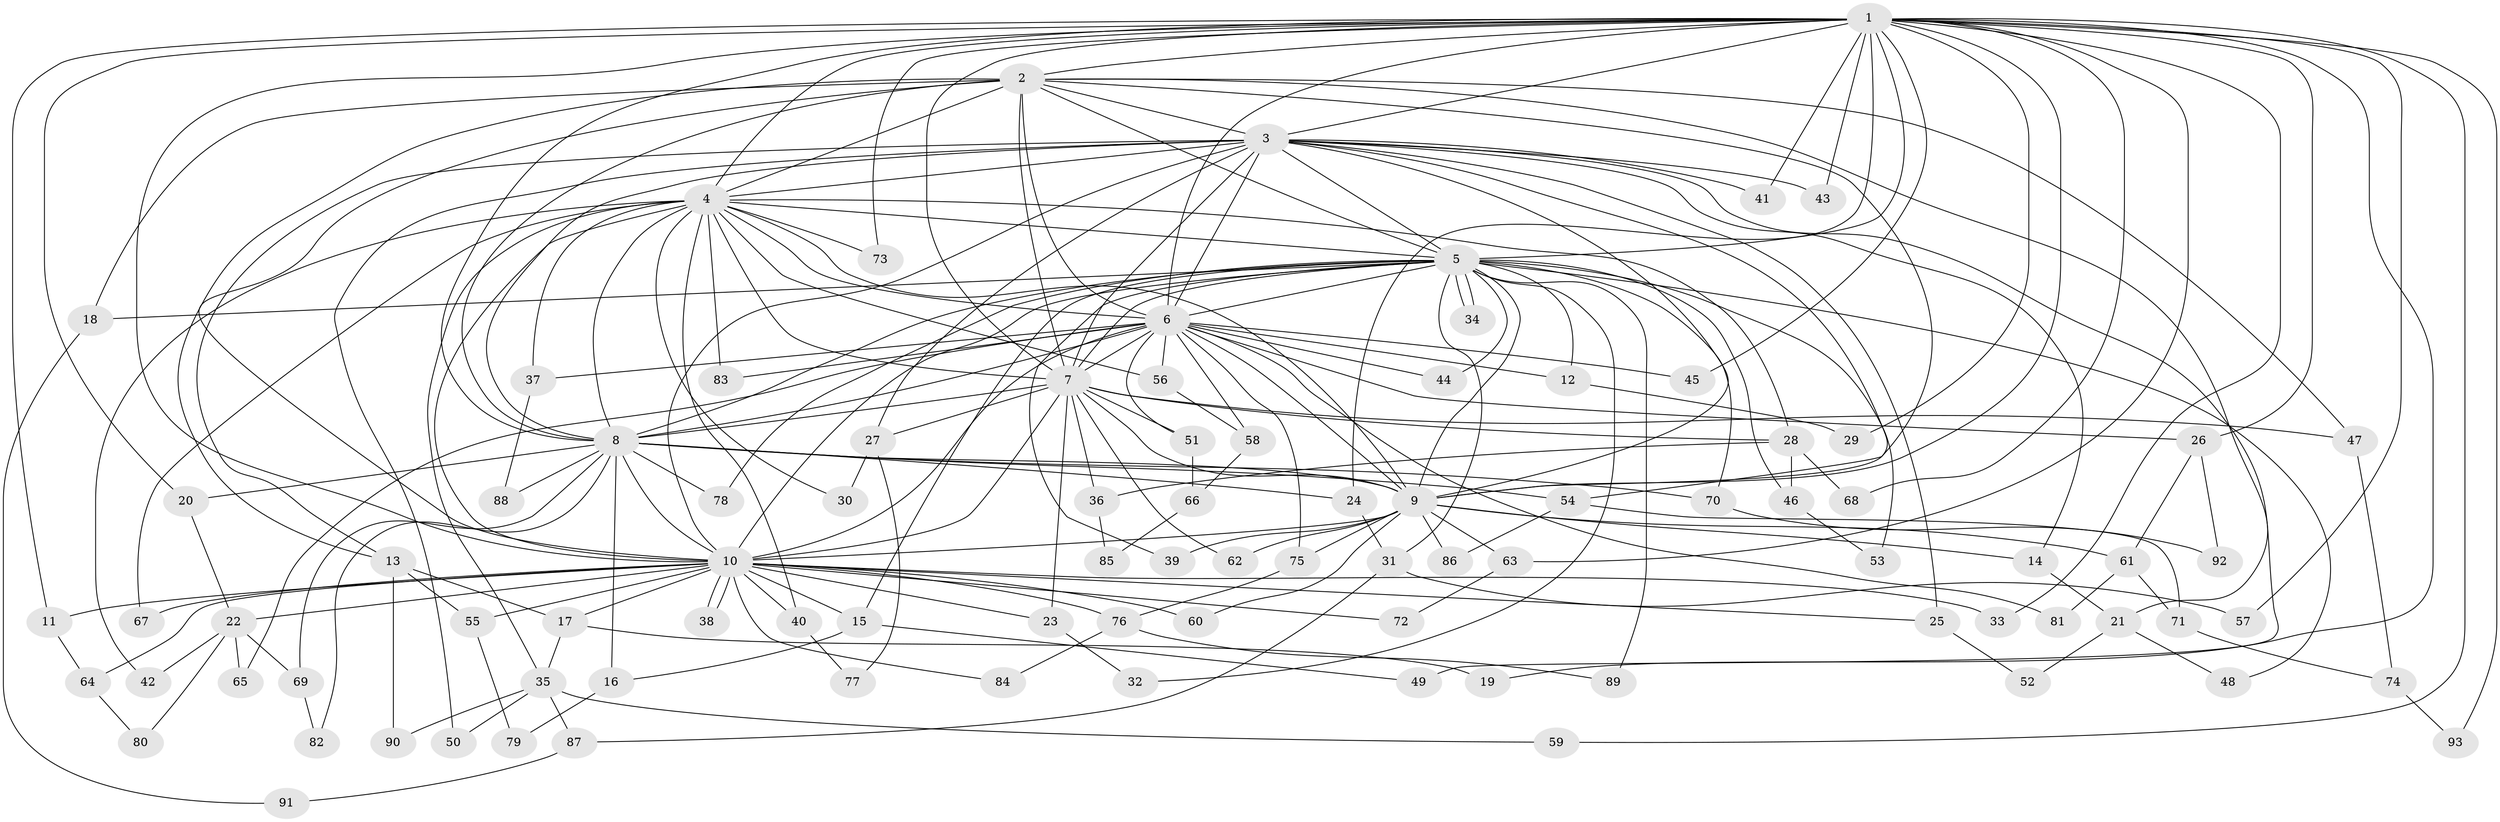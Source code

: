 // coarse degree distribution, {22: 0.014084507042253521, 13: 0.014084507042253521, 14: 0.014084507042253521, 16: 0.028169014084507043, 34: 0.014084507042253521, 19: 0.014084507042253521, 21: 0.014084507042253521, 3: 0.29577464788732394, 4: 0.11267605633802817, 2: 0.38028169014084506, 6: 0.04225352112676056, 5: 0.014084507042253521, 1: 0.04225352112676056}
// Generated by graph-tools (version 1.1) at 2025/41/03/06/25 10:41:42]
// undirected, 93 vertices, 211 edges
graph export_dot {
graph [start="1"]
  node [color=gray90,style=filled];
  1;
  2;
  3;
  4;
  5;
  6;
  7;
  8;
  9;
  10;
  11;
  12;
  13;
  14;
  15;
  16;
  17;
  18;
  19;
  20;
  21;
  22;
  23;
  24;
  25;
  26;
  27;
  28;
  29;
  30;
  31;
  32;
  33;
  34;
  35;
  36;
  37;
  38;
  39;
  40;
  41;
  42;
  43;
  44;
  45;
  46;
  47;
  48;
  49;
  50;
  51;
  52;
  53;
  54;
  55;
  56;
  57;
  58;
  59;
  60;
  61;
  62;
  63;
  64;
  65;
  66;
  67;
  68;
  69;
  70;
  71;
  72;
  73;
  74;
  75;
  76;
  77;
  78;
  79;
  80;
  81;
  82;
  83;
  84;
  85;
  86;
  87;
  88;
  89;
  90;
  91;
  92;
  93;
  1 -- 2;
  1 -- 3;
  1 -- 4;
  1 -- 5;
  1 -- 6;
  1 -- 7;
  1 -- 8;
  1 -- 9;
  1 -- 10;
  1 -- 11;
  1 -- 19;
  1 -- 20;
  1 -- 24;
  1 -- 26;
  1 -- 29;
  1 -- 33;
  1 -- 41;
  1 -- 43;
  1 -- 45;
  1 -- 57;
  1 -- 59;
  1 -- 63;
  1 -- 68;
  1 -- 73;
  1 -- 93;
  2 -- 3;
  2 -- 4;
  2 -- 5;
  2 -- 6;
  2 -- 7;
  2 -- 8;
  2 -- 9;
  2 -- 10;
  2 -- 13;
  2 -- 18;
  2 -- 21;
  2 -- 47;
  3 -- 4;
  3 -- 5;
  3 -- 6;
  3 -- 7;
  3 -- 8;
  3 -- 9;
  3 -- 10;
  3 -- 13;
  3 -- 14;
  3 -- 25;
  3 -- 27;
  3 -- 41;
  3 -- 43;
  3 -- 49;
  3 -- 50;
  3 -- 54;
  4 -- 5;
  4 -- 6;
  4 -- 7;
  4 -- 8;
  4 -- 9;
  4 -- 10;
  4 -- 28;
  4 -- 30;
  4 -- 35;
  4 -- 37;
  4 -- 40;
  4 -- 42;
  4 -- 56;
  4 -- 67;
  4 -- 73;
  4 -- 83;
  5 -- 6;
  5 -- 7;
  5 -- 8;
  5 -- 9;
  5 -- 10;
  5 -- 12;
  5 -- 15;
  5 -- 18;
  5 -- 31;
  5 -- 32;
  5 -- 34;
  5 -- 34;
  5 -- 39;
  5 -- 44;
  5 -- 46;
  5 -- 48;
  5 -- 53;
  5 -- 70;
  5 -- 78;
  5 -- 89;
  6 -- 7;
  6 -- 8;
  6 -- 9;
  6 -- 10;
  6 -- 12;
  6 -- 26;
  6 -- 37;
  6 -- 44;
  6 -- 45;
  6 -- 51;
  6 -- 56;
  6 -- 58;
  6 -- 65;
  6 -- 75;
  6 -- 81;
  6 -- 83;
  7 -- 8;
  7 -- 9;
  7 -- 10;
  7 -- 23;
  7 -- 27;
  7 -- 28;
  7 -- 36;
  7 -- 47;
  7 -- 51;
  7 -- 62;
  8 -- 9;
  8 -- 10;
  8 -- 16;
  8 -- 20;
  8 -- 24;
  8 -- 54;
  8 -- 69;
  8 -- 70;
  8 -- 78;
  8 -- 82;
  8 -- 88;
  9 -- 10;
  9 -- 14;
  9 -- 39;
  9 -- 60;
  9 -- 61;
  9 -- 62;
  9 -- 63;
  9 -- 75;
  9 -- 86;
  10 -- 11;
  10 -- 15;
  10 -- 17;
  10 -- 22;
  10 -- 23;
  10 -- 25;
  10 -- 33;
  10 -- 38;
  10 -- 38;
  10 -- 40;
  10 -- 55;
  10 -- 60;
  10 -- 64;
  10 -- 67;
  10 -- 72;
  10 -- 76;
  10 -- 84;
  11 -- 64;
  12 -- 29;
  13 -- 17;
  13 -- 55;
  13 -- 90;
  14 -- 21;
  15 -- 16;
  15 -- 49;
  16 -- 79;
  17 -- 19;
  17 -- 35;
  18 -- 91;
  20 -- 22;
  21 -- 48;
  21 -- 52;
  22 -- 42;
  22 -- 65;
  22 -- 69;
  22 -- 80;
  23 -- 32;
  24 -- 31;
  25 -- 52;
  26 -- 61;
  26 -- 92;
  27 -- 30;
  27 -- 77;
  28 -- 36;
  28 -- 46;
  28 -- 68;
  31 -- 57;
  31 -- 87;
  35 -- 50;
  35 -- 59;
  35 -- 87;
  35 -- 90;
  36 -- 85;
  37 -- 88;
  40 -- 77;
  46 -- 53;
  47 -- 74;
  51 -- 66;
  54 -- 71;
  54 -- 86;
  55 -- 79;
  56 -- 58;
  58 -- 66;
  61 -- 71;
  61 -- 81;
  63 -- 72;
  64 -- 80;
  66 -- 85;
  69 -- 82;
  70 -- 92;
  71 -- 74;
  74 -- 93;
  75 -- 76;
  76 -- 84;
  76 -- 89;
  87 -- 91;
}
